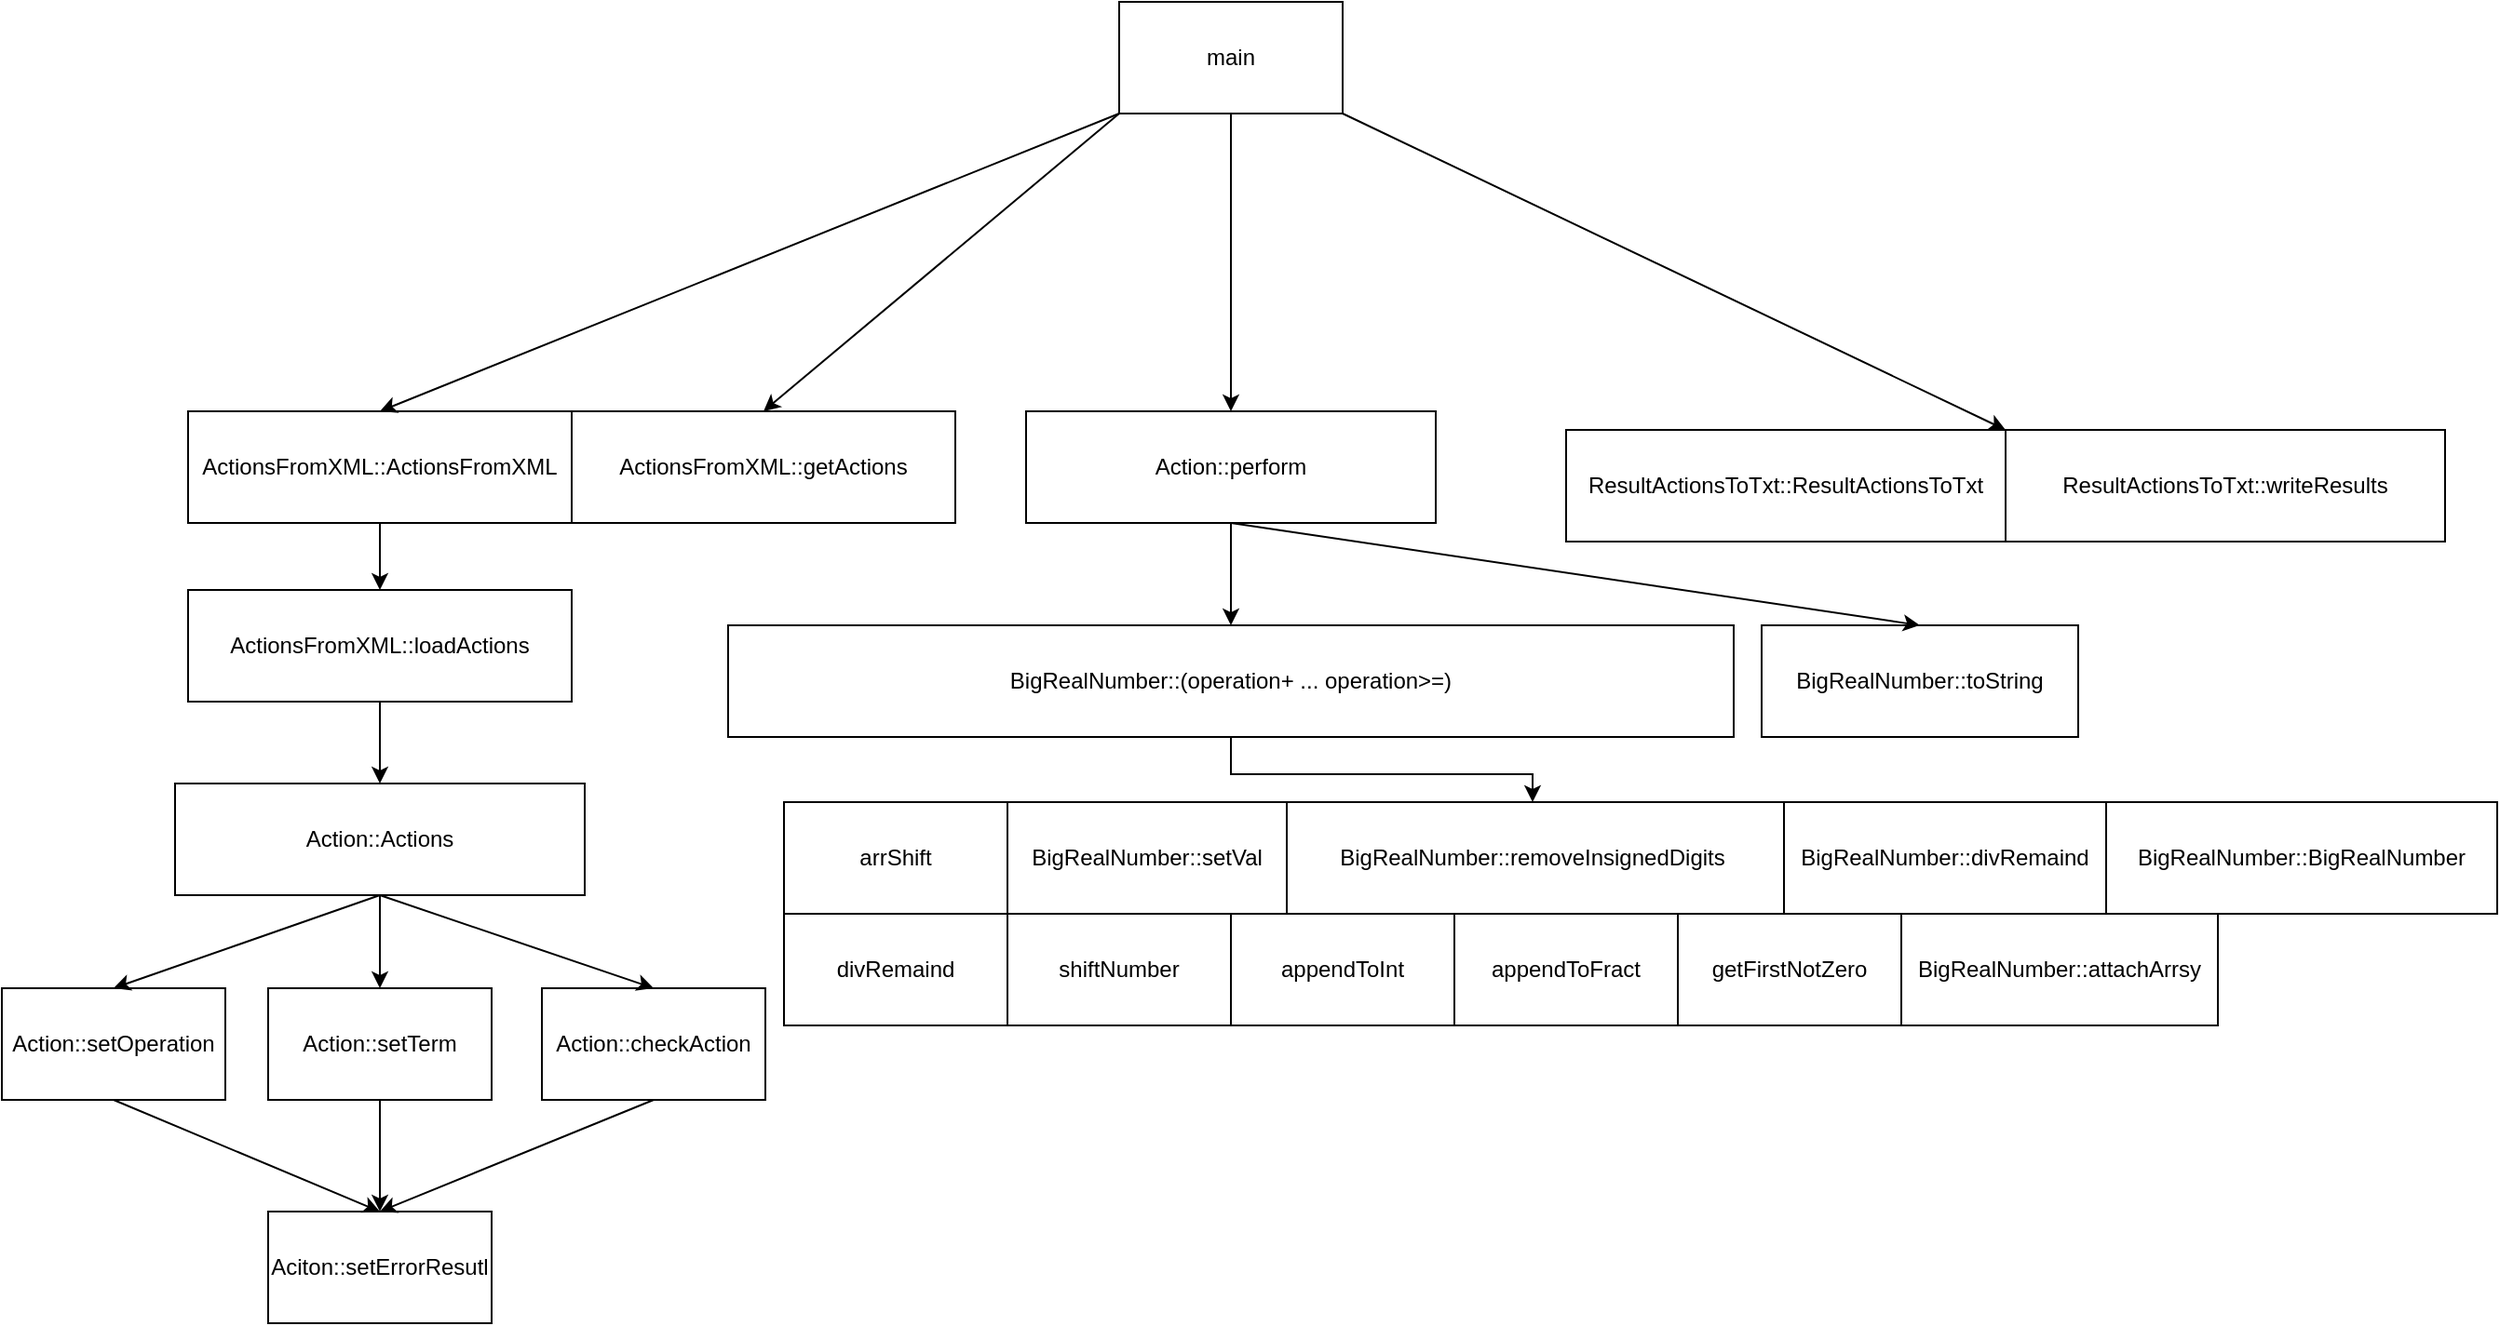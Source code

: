<mxfile version="21.2.1" type="device" pages="3">
  <diagram name="вызовы" id="FAwuW0RQEhGEqo3Np-p5">
    <mxGraphModel dx="1874" dy="1196" grid="1" gridSize="10" guides="1" tooltips="1" connect="1" arrows="1" fold="1" page="0" pageScale="1" pageWidth="827" pageHeight="1169" math="0" shadow="0">
      <root>
        <mxCell id="0" />
        <mxCell id="1" parent="0" />
        <mxCell id="4-XyA4ET-KvincBD4Bmp-8" style="edgeStyle=orthogonalEdgeStyle;rounded=0;orthogonalLoop=1;jettySize=auto;html=1;" edge="1" parent="1" source="4-XyA4ET-KvincBD4Bmp-1" target="4-XyA4ET-KvincBD4Bmp-7">
          <mxGeometry relative="1" as="geometry" />
        </mxCell>
        <mxCell id="4-XyA4ET-KvincBD4Bmp-1" value="main" style="rounded=0;whiteSpace=wrap;html=1;" vertex="1" parent="1">
          <mxGeometry x="430" y="250" width="120" height="60" as="geometry" />
        </mxCell>
        <mxCell id="4-XyA4ET-KvincBD4Bmp-13" style="edgeStyle=orthogonalEdgeStyle;rounded=0;orthogonalLoop=1;jettySize=auto;html=1;exitX=0.5;exitY=1;exitDx=0;exitDy=0;entryX=0.5;entryY=0;entryDx=0;entryDy=0;" edge="1" parent="1" source="4-XyA4ET-KvincBD4Bmp-3" target="4-XyA4ET-KvincBD4Bmp-12">
          <mxGeometry relative="1" as="geometry" />
        </mxCell>
        <mxCell id="4-XyA4ET-KvincBD4Bmp-3" value="ActionsFromXML::ActionsFromXML" style="rounded=0;whiteSpace=wrap;html=1;" vertex="1" parent="1">
          <mxGeometry x="-70" y="470" width="206" height="60" as="geometry" />
        </mxCell>
        <mxCell id="4-XyA4ET-KvincBD4Bmp-4" value="" style="endArrow=classic;html=1;rounded=0;exitX=0;exitY=1;exitDx=0;exitDy=0;entryX=0.5;entryY=0;entryDx=0;entryDy=0;" edge="1" parent="1" source="4-XyA4ET-KvincBD4Bmp-1" target="4-XyA4ET-KvincBD4Bmp-3">
          <mxGeometry width="50" height="50" relative="1" as="geometry">
            <mxPoint x="190" y="610" as="sourcePoint" />
            <mxPoint x="240" y="560" as="targetPoint" />
          </mxGeometry>
        </mxCell>
        <mxCell id="4-XyA4ET-KvincBD4Bmp-5" value="ActionsFromXML::getActions" style="rounded=0;whiteSpace=wrap;html=1;" vertex="1" parent="1">
          <mxGeometry x="136" y="470" width="206" height="60" as="geometry" />
        </mxCell>
        <mxCell id="4-XyA4ET-KvincBD4Bmp-29" style="edgeStyle=orthogonalEdgeStyle;rounded=0;orthogonalLoop=1;jettySize=auto;html=1;entryX=0.5;entryY=0;entryDx=0;entryDy=0;" edge="1" parent="1" source="4-XyA4ET-KvincBD4Bmp-7" target="4-XyA4ET-KvincBD4Bmp-28">
          <mxGeometry relative="1" as="geometry" />
        </mxCell>
        <mxCell id="4-XyA4ET-KvincBD4Bmp-7" value="Action::perform" style="rounded=0;whiteSpace=wrap;html=1;" vertex="1" parent="1">
          <mxGeometry x="380" y="470" width="220" height="60" as="geometry" />
        </mxCell>
        <mxCell id="4-XyA4ET-KvincBD4Bmp-9" value="ResultActionsToTxt::ResultActionsToTxt" style="rounded=0;whiteSpace=wrap;html=1;" vertex="1" parent="1">
          <mxGeometry x="670" y="480" width="236" height="60" as="geometry" />
        </mxCell>
        <mxCell id="4-XyA4ET-KvincBD4Bmp-11" value="" style="endArrow=classic;html=1;rounded=0;exitX=0;exitY=1;exitDx=0;exitDy=0;entryX=0.5;entryY=0;entryDx=0;entryDy=0;" edge="1" parent="1" source="4-XyA4ET-KvincBD4Bmp-1" target="4-XyA4ET-KvincBD4Bmp-5">
          <mxGeometry width="50" height="50" relative="1" as="geometry">
            <mxPoint x="240" y="570" as="sourcePoint" />
            <mxPoint x="290" y="520" as="targetPoint" />
          </mxGeometry>
        </mxCell>
        <mxCell id="4-XyA4ET-KvincBD4Bmp-19" style="edgeStyle=orthogonalEdgeStyle;rounded=0;orthogonalLoop=1;jettySize=auto;html=1;" edge="1" parent="1" source="4-XyA4ET-KvincBD4Bmp-12" target="4-XyA4ET-KvincBD4Bmp-18">
          <mxGeometry relative="1" as="geometry" />
        </mxCell>
        <mxCell id="4-XyA4ET-KvincBD4Bmp-12" value="ActionsFromXML::loadActions" style="rounded=0;whiteSpace=wrap;html=1;" vertex="1" parent="1">
          <mxGeometry x="-70" y="566" width="206" height="60" as="geometry" />
        </mxCell>
        <mxCell id="4-XyA4ET-KvincBD4Bmp-14" value="" style="endArrow=classic;html=1;rounded=0;exitX=1;exitY=1;exitDx=0;exitDy=0;entryX=1;entryY=0;entryDx=0;entryDy=0;" edge="1" parent="1" source="4-XyA4ET-KvincBD4Bmp-1" target="4-XyA4ET-KvincBD4Bmp-9">
          <mxGeometry width="50" height="50" relative="1" as="geometry">
            <mxPoint x="240" y="570" as="sourcePoint" />
            <mxPoint x="290" y="520" as="targetPoint" />
          </mxGeometry>
        </mxCell>
        <mxCell id="4-XyA4ET-KvincBD4Bmp-17" value="ResultActionsToTxt::writeResults" style="rounded=0;whiteSpace=wrap;html=1;" vertex="1" parent="1">
          <mxGeometry x="906" y="480" width="236" height="60" as="geometry" />
        </mxCell>
        <mxCell id="4-XyA4ET-KvincBD4Bmp-34" style="edgeStyle=orthogonalEdgeStyle;rounded=0;orthogonalLoop=1;jettySize=auto;html=1;entryX=0.5;entryY=0;entryDx=0;entryDy=0;" edge="1" parent="1" source="4-XyA4ET-KvincBD4Bmp-18" target="4-XyA4ET-KvincBD4Bmp-20">
          <mxGeometry relative="1" as="geometry" />
        </mxCell>
        <mxCell id="4-XyA4ET-KvincBD4Bmp-18" value="Action::Actions" style="rounded=0;whiteSpace=wrap;html=1;" vertex="1" parent="1">
          <mxGeometry x="-77" y="670" width="220" height="60" as="geometry" />
        </mxCell>
        <mxCell id="4-XyA4ET-KvincBD4Bmp-32" style="edgeStyle=orthogonalEdgeStyle;rounded=0;orthogonalLoop=1;jettySize=auto;html=1;" edge="1" parent="1" source="4-XyA4ET-KvincBD4Bmp-20">
          <mxGeometry relative="1" as="geometry">
            <mxPoint x="33" y="900" as="targetPoint" />
          </mxGeometry>
        </mxCell>
        <mxCell id="4-XyA4ET-KvincBD4Bmp-20" value="Action::setTerm" style="rounded=0;whiteSpace=wrap;html=1;" vertex="1" parent="1">
          <mxGeometry x="-27" y="780" width="120" height="60" as="geometry" />
        </mxCell>
        <mxCell id="4-XyA4ET-KvincBD4Bmp-21" value="Action::setOperation" style="rounded=0;whiteSpace=wrap;html=1;" vertex="1" parent="1">
          <mxGeometry x="-170" y="780" width="120" height="60" as="geometry" />
        </mxCell>
        <mxCell id="4-XyA4ET-KvincBD4Bmp-22" value="Action::checkAction" style="rounded=0;whiteSpace=wrap;html=1;" vertex="1" parent="1">
          <mxGeometry x="120" y="780" width="120" height="60" as="geometry" />
        </mxCell>
        <mxCell id="4-XyA4ET-KvincBD4Bmp-23" value="" style="endArrow=classic;html=1;rounded=0;exitX=0.5;exitY=1;exitDx=0;exitDy=0;entryX=0.5;entryY=0;entryDx=0;entryDy=0;" edge="1" parent="1" source="4-XyA4ET-KvincBD4Bmp-18" target="4-XyA4ET-KvincBD4Bmp-21">
          <mxGeometry width="50" height="50" relative="1" as="geometry">
            <mxPoint x="320" y="690" as="sourcePoint" />
            <mxPoint x="370" y="640" as="targetPoint" />
          </mxGeometry>
        </mxCell>
        <mxCell id="4-XyA4ET-KvincBD4Bmp-25" value="" style="endArrow=classic;html=1;rounded=0;exitX=0.5;exitY=1;exitDx=0;exitDy=0;entryX=0.5;entryY=0;entryDx=0;entryDy=0;" edge="1" parent="1" source="4-XyA4ET-KvincBD4Bmp-18" target="4-XyA4ET-KvincBD4Bmp-22">
          <mxGeometry width="50" height="50" relative="1" as="geometry">
            <mxPoint x="320" y="690" as="sourcePoint" />
            <mxPoint x="370" y="640" as="targetPoint" />
          </mxGeometry>
        </mxCell>
        <mxCell id="4-XyA4ET-KvincBD4Bmp-54" style="edgeStyle=orthogonalEdgeStyle;rounded=0;orthogonalLoop=1;jettySize=auto;html=1;exitX=0.5;exitY=1;exitDx=0;exitDy=0;entryX=0.5;entryY=0;entryDx=0;entryDy=0;" edge="1" parent="1" source="4-XyA4ET-KvincBD4Bmp-28" target="4-XyA4ET-KvincBD4Bmp-40">
          <mxGeometry relative="1" as="geometry" />
        </mxCell>
        <mxCell id="4-XyA4ET-KvincBD4Bmp-28" value="BigRealNumber::(operation+ ... operation&amp;gt;=)" style="rounded=0;whiteSpace=wrap;html=1;" vertex="1" parent="1">
          <mxGeometry x="220" y="585" width="540" height="60" as="geometry" />
        </mxCell>
        <mxCell id="4-XyA4ET-KvincBD4Bmp-30" value="Aciton::setErrorResutl" style="rounded=0;whiteSpace=wrap;html=1;" vertex="1" parent="1">
          <mxGeometry x="-27" y="900" width="120" height="60" as="geometry" />
        </mxCell>
        <mxCell id="4-XyA4ET-KvincBD4Bmp-31" value="" style="endArrow=classic;html=1;rounded=0;exitX=0.5;exitY=1;exitDx=0;exitDy=0;entryX=0.5;entryY=0;entryDx=0;entryDy=0;" edge="1" parent="1" source="4-XyA4ET-KvincBD4Bmp-21" target="4-XyA4ET-KvincBD4Bmp-30">
          <mxGeometry width="50" height="50" relative="1" as="geometry">
            <mxPoint x="110" y="730" as="sourcePoint" />
            <mxPoint x="160" y="680" as="targetPoint" />
          </mxGeometry>
        </mxCell>
        <mxCell id="4-XyA4ET-KvincBD4Bmp-33" value="" style="endArrow=classic;html=1;rounded=0;exitX=0.5;exitY=1;exitDx=0;exitDy=0;entryX=0.5;entryY=0;entryDx=0;entryDy=0;" edge="1" parent="1" source="4-XyA4ET-KvincBD4Bmp-22" target="4-XyA4ET-KvincBD4Bmp-30">
          <mxGeometry width="50" height="50" relative="1" as="geometry">
            <mxPoint x="110" y="730" as="sourcePoint" />
            <mxPoint x="160" y="680" as="targetPoint" />
          </mxGeometry>
        </mxCell>
        <mxCell id="4-XyA4ET-KvincBD4Bmp-37" value="getFirstNotZero" style="rounded=0;whiteSpace=wrap;html=1;" vertex="1" parent="1">
          <mxGeometry x="730" y="740" width="120" height="60" as="geometry" />
        </mxCell>
        <mxCell id="4-XyA4ET-KvincBD4Bmp-38" value="arrShift" style="rounded=0;whiteSpace=wrap;html=1;" vertex="1" parent="1">
          <mxGeometry x="250" y="680" width="120" height="60" as="geometry" />
        </mxCell>
        <mxCell id="4-XyA4ET-KvincBD4Bmp-39" value="appendToFract" style="rounded=0;whiteSpace=wrap;html=1;" vertex="1" parent="1">
          <mxGeometry x="610" y="740" width="120" height="60" as="geometry" />
        </mxCell>
        <mxCell id="4-XyA4ET-KvincBD4Bmp-40" value="BigRealNumber::removeInsignedDigits" style="rounded=0;whiteSpace=wrap;html=1;" vertex="1" parent="1">
          <mxGeometry x="517" y="680" width="270" height="60" as="geometry" />
        </mxCell>
        <mxCell id="4-XyA4ET-KvincBD4Bmp-41" value="shiftNumber" style="rounded=0;whiteSpace=wrap;html=1;" vertex="1" parent="1">
          <mxGeometry x="370" y="740" width="120" height="60" as="geometry" />
        </mxCell>
        <mxCell id="4-XyA4ET-KvincBD4Bmp-42" value="BigRealNumber::setVal" style="rounded=0;whiteSpace=wrap;html=1;" vertex="1" parent="1">
          <mxGeometry x="370" y="680" width="150" height="60" as="geometry" />
        </mxCell>
        <mxCell id="4-XyA4ET-KvincBD4Bmp-43" value="appendToInt" style="rounded=0;whiteSpace=wrap;html=1;" vertex="1" parent="1">
          <mxGeometry x="490" y="740" width="120" height="60" as="geometry" />
        </mxCell>
        <mxCell id="4-XyA4ET-KvincBD4Bmp-44" value="BigRealNumber::attachArrsy" style="rounded=0;whiteSpace=wrap;html=1;" vertex="1" parent="1">
          <mxGeometry x="850" y="740" width="170" height="60" as="geometry" />
        </mxCell>
        <mxCell id="4-XyA4ET-KvincBD4Bmp-45" value="BigRealNumber::divRemaind" style="rounded=0;whiteSpace=wrap;html=1;" vertex="1" parent="1">
          <mxGeometry x="787" y="680" width="173" height="60" as="geometry" />
        </mxCell>
        <mxCell id="4-XyA4ET-KvincBD4Bmp-46" value="divRemaind" style="rounded=0;whiteSpace=wrap;html=1;" vertex="1" parent="1">
          <mxGeometry x="250" y="740" width="120" height="60" as="geometry" />
        </mxCell>
        <mxCell id="4-XyA4ET-KvincBD4Bmp-49" value="BigRealNumber::toString" style="rounded=0;whiteSpace=wrap;html=1;" vertex="1" parent="1">
          <mxGeometry x="775" y="585" width="170" height="60" as="geometry" />
        </mxCell>
        <mxCell id="4-XyA4ET-KvincBD4Bmp-52" value="" style="endArrow=classic;html=1;rounded=0;exitX=0.5;exitY=1;exitDx=0;exitDy=0;entryX=0.5;entryY=0;entryDx=0;entryDy=0;" edge="1" parent="1" source="4-XyA4ET-KvincBD4Bmp-7" target="4-XyA4ET-KvincBD4Bmp-49">
          <mxGeometry width="50" height="50" relative="1" as="geometry">
            <mxPoint x="640" y="600" as="sourcePoint" />
            <mxPoint x="690" y="550" as="targetPoint" />
          </mxGeometry>
        </mxCell>
        <mxCell id="4-XyA4ET-KvincBD4Bmp-53" value="BigRealNumber::BigRealNumber" style="rounded=0;whiteSpace=wrap;html=1;" vertex="1" parent="1">
          <mxGeometry x="960" y="680" width="210" height="60" as="geometry" />
        </mxCell>
      </root>
    </mxGraphModel>
  </diagram>
  <diagram id="b-F338wreHd_B2pCk2TO" name="классы">
    <mxGraphModel dx="1417" dy="825" grid="1" gridSize="10" guides="1" tooltips="1" connect="1" arrows="1" fold="1" page="0" pageScale="1" pageWidth="827" pageHeight="1169" math="0" shadow="0">
      <root>
        <mxCell id="0" />
        <mxCell id="1" parent="0" />
        <mxCell id="8yw6Mq8DgCn_tEcuC7Rp-1" value="BigRealNumber" style="swimlane;fontStyle=1;align=center;verticalAlign=top;childLayout=stackLayout;horizontal=1;startSize=26;horizontalStack=0;resizeParent=1;resizeParentMax=0;resizeLast=0;collapsible=1;marginBottom=0;whiteSpace=wrap;html=1;" vertex="1" parent="1">
          <mxGeometry x="380" y="90" width="200" height="580" as="geometry" />
        </mxCell>
        <mxCell id="8yw6Mq8DgCn_tEcuC7Rp-5" value="+ intPrt: short*" style="text;strokeColor=none;fillColor=none;align=left;verticalAlign=top;spacingLeft=4;spacingRight=4;overflow=hidden;rotatable=0;points=[[0,0.5],[1,0.5]];portConstraint=eastwest;whiteSpace=wrap;html=1;" vertex="1" parent="8yw6Mq8DgCn_tEcuC7Rp-1">
          <mxGeometry y="26" width="200" height="26" as="geometry" />
        </mxCell>
        <mxCell id="8yw6Mq8DgCn_tEcuC7Rp-6" value="+ fractPrt: short*" style="text;strokeColor=none;fillColor=none;align=left;verticalAlign=top;spacingLeft=4;spacingRight=4;overflow=hidden;rotatable=0;points=[[0,0.5],[1,0.5]];portConstraint=eastwest;whiteSpace=wrap;html=1;" vertex="1" parent="8yw6Mq8DgCn_tEcuC7Rp-1">
          <mxGeometry y="52" width="200" height="26" as="geometry" />
        </mxCell>
        <mxCell id="8yw6Mq8DgCn_tEcuC7Rp-8" value="+ intPrtLen: int" style="text;strokeColor=none;fillColor=none;align=left;verticalAlign=top;spacingLeft=4;spacingRight=4;overflow=hidden;rotatable=0;points=[[0,0.5],[1,0.5]];portConstraint=eastwest;whiteSpace=wrap;html=1;" vertex="1" parent="8yw6Mq8DgCn_tEcuC7Rp-1">
          <mxGeometry y="78" width="200" height="26" as="geometry" />
        </mxCell>
        <mxCell id="8yw6Mq8DgCn_tEcuC7Rp-7" value="+ fractPrtLen: int" style="text;strokeColor=none;fillColor=none;align=left;verticalAlign=top;spacingLeft=4;spacingRight=4;overflow=hidden;rotatable=0;points=[[0,0.5],[1,0.5]];portConstraint=eastwest;whiteSpace=wrap;html=1;" vertex="1" parent="8yw6Mq8DgCn_tEcuC7Rp-1">
          <mxGeometry y="104" width="200" height="26" as="geometry" />
        </mxCell>
        <mxCell id="8yw6Mq8DgCn_tEcuC7Rp-2" value="+ isNegative: bool" style="text;strokeColor=none;fillColor=none;align=left;verticalAlign=top;spacingLeft=4;spacingRight=4;overflow=hidden;rotatable=0;points=[[0,0.5],[1,0.5]];portConstraint=eastwest;whiteSpace=wrap;html=1;" vertex="1" parent="8yw6Mq8DgCn_tEcuC7Rp-1">
          <mxGeometry y="130" width="200" height="26" as="geometry" />
        </mxCell>
        <mxCell id="8yw6Mq8DgCn_tEcuC7Rp-3" value="" style="line;strokeWidth=1;fillColor=none;align=left;verticalAlign=middle;spacingTop=-1;spacingLeft=3;spacingRight=3;rotatable=0;labelPosition=right;points=[];portConstraint=eastwest;strokeColor=inherit;" vertex="1" parent="8yw6Mq8DgCn_tEcuC7Rp-1">
          <mxGeometry y="156" width="200" height="8" as="geometry" />
        </mxCell>
        <mxCell id="8yw6Mq8DgCn_tEcuC7Rp-4" value="+ BigRealNumber: -" style="text;strokeColor=none;fillColor=none;align=left;verticalAlign=top;spacingLeft=4;spacingRight=4;overflow=hidden;rotatable=0;points=[[0,0.5],[1,0.5]];portConstraint=eastwest;whiteSpace=wrap;html=1;" vertex="1" parent="8yw6Mq8DgCn_tEcuC7Rp-1">
          <mxGeometry y="164" width="200" height="26" as="geometry" />
        </mxCell>
        <mxCell id="8yw6Mq8DgCn_tEcuC7Rp-11" value="+ getIntPrtLen: int" style="text;strokeColor=none;fillColor=none;align=left;verticalAlign=top;spacingLeft=4;spacingRight=4;overflow=hidden;rotatable=0;points=[[0,0.5],[1,0.5]];portConstraint=eastwest;whiteSpace=wrap;html=1;" vertex="1" parent="8yw6Mq8DgCn_tEcuC7Rp-1">
          <mxGeometry y="190" width="200" height="26" as="geometry" />
        </mxCell>
        <mxCell id="8yw6Mq8DgCn_tEcuC7Rp-12" value="+ getFractPrt: int" style="text;strokeColor=none;fillColor=none;align=left;verticalAlign=top;spacingLeft=4;spacingRight=4;overflow=hidden;rotatable=0;points=[[0,0.5],[1,0.5]];portConstraint=eastwest;whiteSpace=wrap;html=1;" vertex="1" parent="8yw6Mq8DgCn_tEcuC7Rp-1">
          <mxGeometry y="216" width="200" height="26" as="geometry" />
        </mxCell>
        <mxCell id="8yw6Mq8DgCn_tEcuC7Rp-15" value="+ toString: string" style="text;strokeColor=none;fillColor=none;align=left;verticalAlign=top;spacingLeft=4;spacingRight=4;overflow=hidden;rotatable=0;points=[[0,0.5],[1,0.5]];portConstraint=eastwest;whiteSpace=wrap;html=1;" vertex="1" parent="8yw6Mq8DgCn_tEcuC7Rp-1">
          <mxGeometry y="242" width="200" height="26" as="geometry" />
        </mxCell>
        <mxCell id="8yw6Mq8DgCn_tEcuC7Rp-14" value="+ operator+: BigRealNumber" style="text;strokeColor=none;fillColor=none;align=left;verticalAlign=top;spacingLeft=4;spacingRight=4;overflow=hidden;rotatable=0;points=[[0,0.5],[1,0.5]];portConstraint=eastwest;whiteSpace=wrap;html=1;" vertex="1" parent="8yw6Mq8DgCn_tEcuC7Rp-1">
          <mxGeometry y="268" width="200" height="26" as="geometry" />
        </mxCell>
        <mxCell id="8yw6Mq8DgCn_tEcuC7Rp-30" value="+ pow: BigRealNumber" style="text;strokeColor=none;fillColor=none;align=left;verticalAlign=top;spacingLeft=4;spacingRight=4;overflow=hidden;rotatable=0;points=[[0,0.5],[1,0.5]];portConstraint=eastwest;whiteSpace=wrap;html=1;" vertex="1" parent="8yw6Mq8DgCn_tEcuC7Rp-1">
          <mxGeometry y="294" width="200" height="26" as="geometry" />
        </mxCell>
        <mxCell id="8yw6Mq8DgCn_tEcuC7Rp-31" value="+ factorial: BigRealNumber" style="text;strokeColor=none;fillColor=none;align=left;verticalAlign=top;spacingLeft=4;spacingRight=4;overflow=hidden;rotatable=0;points=[[0,0.5],[1,0.5]];portConstraint=eastwest;whiteSpace=wrap;html=1;" vertex="1" parent="8yw6Mq8DgCn_tEcuC7Rp-1">
          <mxGeometry y="320" width="200" height="26" as="geometry" />
        </mxCell>
        <mxCell id="8yw6Mq8DgCn_tEcuC7Rp-21" value="+ operator-: BigRealNumber" style="text;strokeColor=none;fillColor=none;align=left;verticalAlign=top;spacingLeft=4;spacingRight=4;overflow=hidden;rotatable=0;points=[[0,0.5],[1,0.5]];portConstraint=eastwest;whiteSpace=wrap;html=1;" vertex="1" parent="8yw6Mq8DgCn_tEcuC7Rp-1">
          <mxGeometry y="346" width="200" height="26" as="geometry" />
        </mxCell>
        <mxCell id="8yw6Mq8DgCn_tEcuC7Rp-22" value="+ operator*: BigRealNumber" style="text;strokeColor=none;fillColor=none;align=left;verticalAlign=top;spacingLeft=4;spacingRight=4;overflow=hidden;rotatable=0;points=[[0,0.5],[1,0.5]];portConstraint=eastwest;whiteSpace=wrap;html=1;" vertex="1" parent="8yw6Mq8DgCn_tEcuC7Rp-1">
          <mxGeometry y="372" width="200" height="26" as="geometry" />
        </mxCell>
        <mxCell id="8yw6Mq8DgCn_tEcuC7Rp-23" value="+ operator/: BigRealNumber" style="text;strokeColor=none;fillColor=none;align=left;verticalAlign=top;spacingLeft=4;spacingRight=4;overflow=hidden;rotatable=0;points=[[0,0.5],[1,0.5]];portConstraint=eastwest;whiteSpace=wrap;html=1;" vertex="1" parent="8yw6Mq8DgCn_tEcuC7Rp-1">
          <mxGeometry y="398" width="200" height="26" as="geometry" />
        </mxCell>
        <mxCell id="8yw6Mq8DgCn_tEcuC7Rp-25" value="+ operator==: bool" style="text;strokeColor=none;fillColor=none;align=left;verticalAlign=top;spacingLeft=4;spacingRight=4;overflow=hidden;rotatable=0;points=[[0,0.5],[1,0.5]];portConstraint=eastwest;whiteSpace=wrap;html=1;" vertex="1" parent="8yw6Mq8DgCn_tEcuC7Rp-1">
          <mxGeometry y="424" width="200" height="26" as="geometry" />
        </mxCell>
        <mxCell id="8yw6Mq8DgCn_tEcuC7Rp-24" value="+ operator!=: bool" style="text;strokeColor=none;fillColor=none;align=left;verticalAlign=top;spacingLeft=4;spacingRight=4;overflow=hidden;rotatable=0;points=[[0,0.5],[1,0.5]];portConstraint=eastwest;whiteSpace=wrap;html=1;" vertex="1" parent="8yw6Mq8DgCn_tEcuC7Rp-1">
          <mxGeometry y="450" width="200" height="26" as="geometry" />
        </mxCell>
        <mxCell id="8yw6Mq8DgCn_tEcuC7Rp-26" value="+ operator&amp;gt;: bool" style="text;strokeColor=none;fillColor=none;align=left;verticalAlign=top;spacingLeft=4;spacingRight=4;overflow=hidden;rotatable=0;points=[[0,0.5],[1,0.5]];portConstraint=eastwest;whiteSpace=wrap;html=1;" vertex="1" parent="8yw6Mq8DgCn_tEcuC7Rp-1">
          <mxGeometry y="476" width="200" height="26" as="geometry" />
        </mxCell>
        <mxCell id="8yw6Mq8DgCn_tEcuC7Rp-27" value="+ operator&amp;lt;: bool" style="text;strokeColor=none;fillColor=none;align=left;verticalAlign=top;spacingLeft=4;spacingRight=4;overflow=hidden;rotatable=0;points=[[0,0.5],[1,0.5]];portConstraint=eastwest;whiteSpace=wrap;html=1;" vertex="1" parent="8yw6Mq8DgCn_tEcuC7Rp-1">
          <mxGeometry y="502" width="200" height="26" as="geometry" />
        </mxCell>
        <mxCell id="8yw6Mq8DgCn_tEcuC7Rp-28" value="+ operator&amp;lt;=: bool" style="text;strokeColor=none;fillColor=none;align=left;verticalAlign=top;spacingLeft=4;spacingRight=4;overflow=hidden;rotatable=0;points=[[0,0.5],[1,0.5]];portConstraint=eastwest;whiteSpace=wrap;html=1;" vertex="1" parent="8yw6Mq8DgCn_tEcuC7Rp-1">
          <mxGeometry y="528" width="200" height="26" as="geometry" />
        </mxCell>
        <mxCell id="8yw6Mq8DgCn_tEcuC7Rp-29" value="+ operator&amp;gt;=: bool" style="text;strokeColor=none;fillColor=none;align=left;verticalAlign=top;spacingLeft=4;spacingRight=4;overflow=hidden;rotatable=0;points=[[0,0.5],[1,0.5]];portConstraint=eastwest;whiteSpace=wrap;html=1;" vertex="1" parent="8yw6Mq8DgCn_tEcuC7Rp-1">
          <mxGeometry y="554" width="200" height="26" as="geometry" />
        </mxCell>
        <mxCell id="8yw6Mq8DgCn_tEcuC7Rp-37" value="Action" style="swimlane;fontStyle=1;align=center;verticalAlign=top;childLayout=stackLayout;horizontal=1;startSize=26;horizontalStack=0;resizeParent=1;resizeParentMax=0;resizeLast=0;collapsible=1;marginBottom=0;whiteSpace=wrap;html=1;" vertex="1" parent="1">
          <mxGeometry x="140" y="250" width="160" height="190" as="geometry" />
        </mxCell>
        <mxCell id="8yw6Mq8DgCn_tEcuC7Rp-38" value="+ term1: BigRealNumber" style="text;strokeColor=none;fillColor=none;align=left;verticalAlign=top;spacingLeft=4;spacingRight=4;overflow=hidden;rotatable=0;points=[[0,0.5],[1,0.5]];portConstraint=eastwest;whiteSpace=wrap;html=1;" vertex="1" parent="8yw6Mq8DgCn_tEcuC7Rp-37">
          <mxGeometry y="26" width="160" height="26" as="geometry" />
        </mxCell>
        <mxCell id="8yw6Mq8DgCn_tEcuC7Rp-42" value="+ term2: BigRealNumber" style="text;strokeColor=none;fillColor=none;align=left;verticalAlign=top;spacingLeft=4;spacingRight=4;overflow=hidden;rotatable=0;points=[[0,0.5],[1,0.5]];portConstraint=eastwest;whiteSpace=wrap;html=1;" vertex="1" parent="8yw6Mq8DgCn_tEcuC7Rp-37">
          <mxGeometry y="52" width="160" height="26" as="geometry" />
        </mxCell>
        <mxCell id="8yw6Mq8DgCn_tEcuC7Rp-43" value="+ oper: Operatinon" style="text;strokeColor=none;fillColor=none;align=left;verticalAlign=top;spacingLeft=4;spacingRight=4;overflow=hidden;rotatable=0;points=[[0,0.5],[1,0.5]];portConstraint=eastwest;whiteSpace=wrap;html=1;" vertex="1" parent="8yw6Mq8DgCn_tEcuC7Rp-37">
          <mxGeometry y="78" width="160" height="26" as="geometry" />
        </mxCell>
        <mxCell id="8yw6Mq8DgCn_tEcuC7Rp-41" value="+ res: Result" style="text;strokeColor=none;fillColor=none;align=left;verticalAlign=top;spacingLeft=4;spacingRight=4;overflow=hidden;rotatable=0;points=[[0,0.5],[1,0.5]];portConstraint=eastwest;whiteSpace=wrap;html=1;" vertex="1" parent="8yw6Mq8DgCn_tEcuC7Rp-37">
          <mxGeometry y="104" width="160" height="26" as="geometry" />
        </mxCell>
        <mxCell id="8yw6Mq8DgCn_tEcuC7Rp-39" value="" style="line;strokeWidth=1;fillColor=none;align=left;verticalAlign=middle;spacingTop=-1;spacingLeft=3;spacingRight=3;rotatable=0;labelPosition=right;points=[];portConstraint=eastwest;strokeColor=inherit;" vertex="1" parent="8yw6Mq8DgCn_tEcuC7Rp-37">
          <mxGeometry y="130" width="160" height="8" as="geometry" />
        </mxCell>
        <mxCell id="8yw6Mq8DgCn_tEcuC7Rp-40" value="+ Action: -" style="text;strokeColor=none;fillColor=none;align=left;verticalAlign=top;spacingLeft=4;spacingRight=4;overflow=hidden;rotatable=0;points=[[0,0.5],[1,0.5]];portConstraint=eastwest;whiteSpace=wrap;html=1;" vertex="1" parent="8yw6Mq8DgCn_tEcuC7Rp-37">
          <mxGeometry y="138" width="160" height="26" as="geometry" />
        </mxCell>
        <mxCell id="8yw6Mq8DgCn_tEcuC7Rp-44" value="+ Action: Result" style="text;strokeColor=none;fillColor=none;align=left;verticalAlign=top;spacingLeft=4;spacingRight=4;overflow=hidden;rotatable=0;points=[[0,0.5],[1,0.5]];portConstraint=eastwest;whiteSpace=wrap;html=1;" vertex="1" parent="8yw6Mq8DgCn_tEcuC7Rp-37">
          <mxGeometry y="164" width="160" height="26" as="geometry" />
        </mxCell>
        <mxCell id="8yw6Mq8DgCn_tEcuC7Rp-45" value="" style="endArrow=diamondThin;endFill=1;endSize=24;html=1;rounded=0;exitX=0;exitY=0.5;exitDx=0;exitDy=0;entryX=1;entryY=0.5;entryDx=0;entryDy=0;" edge="1" parent="1" source="8yw6Mq8DgCn_tEcuC7Rp-15" target="8yw6Mq8DgCn_tEcuC7Rp-43">
          <mxGeometry width="160" relative="1" as="geometry">
            <mxPoint x="280" y="430" as="sourcePoint" />
            <mxPoint x="440" y="430" as="targetPoint" />
          </mxGeometry>
        </mxCell>
        <mxCell id="8yw6Mq8DgCn_tEcuC7Rp-46" value="main" style="rounded=1;whiteSpace=wrap;html=1;" vertex="1" parent="1">
          <mxGeometry x="160" y="90" width="120" height="60" as="geometry" />
        </mxCell>
        <mxCell id="8yw6Mq8DgCn_tEcuC7Rp-47" value="" style="endArrow=diamondThin;endFill=1;endSize=24;html=1;rounded=0;entryX=0.5;entryY=1;entryDx=0;entryDy=0;exitX=0.5;exitY=0;exitDx=0;exitDy=0;" edge="1" parent="1" source="8yw6Mq8DgCn_tEcuC7Rp-37" target="8yw6Mq8DgCn_tEcuC7Rp-46">
          <mxGeometry width="160" relative="1" as="geometry">
            <mxPoint x="370" y="174" as="sourcePoint" />
            <mxPoint x="140" y="90" as="targetPoint" />
          </mxGeometry>
        </mxCell>
        <mxCell id="8yw6Mq8DgCn_tEcuC7Rp-49" value="ActionsFromXML" style="swimlane;fontStyle=1;align=center;verticalAlign=top;childLayout=stackLayout;horizontal=1;startSize=26;horizontalStack=0;resizeParent=1;resizeParentMax=0;resizeLast=0;collapsible=1;marginBottom=0;whiteSpace=wrap;html=1;" vertex="1" parent="1">
          <mxGeometry x="-130" y="270" width="230" height="112" as="geometry" />
        </mxCell>
        <mxCell id="8yw6Mq8DgCn_tEcuC7Rp-50" value="+ actions: QList&amp;lt;Action*&amp;gt;" style="text;strokeColor=none;fillColor=none;align=left;verticalAlign=top;spacingLeft=4;spacingRight=4;overflow=hidden;rotatable=0;points=[[0,0.5],[1,0.5]];portConstraint=eastwest;whiteSpace=wrap;html=1;" vertex="1" parent="8yw6Mq8DgCn_tEcuC7Rp-49">
          <mxGeometry y="26" width="230" height="26" as="geometry" />
        </mxCell>
        <mxCell id="8yw6Mq8DgCn_tEcuC7Rp-51" value="" style="line;strokeWidth=1;fillColor=none;align=left;verticalAlign=middle;spacingTop=-1;spacingLeft=3;spacingRight=3;rotatable=0;labelPosition=right;points=[];portConstraint=eastwest;strokeColor=inherit;" vertex="1" parent="8yw6Mq8DgCn_tEcuC7Rp-49">
          <mxGeometry y="52" width="230" height="8" as="geometry" />
        </mxCell>
        <mxCell id="8yw6Mq8DgCn_tEcuC7Rp-52" value="+ ActionFromXML: -&lt;br&gt;" style="text;strokeColor=none;fillColor=none;align=left;verticalAlign=top;spacingLeft=4;spacingRight=4;overflow=hidden;rotatable=0;points=[[0,0.5],[1,0.5]];portConstraint=eastwest;whiteSpace=wrap;html=1;" vertex="1" parent="8yw6Mq8DgCn_tEcuC7Rp-49">
          <mxGeometry y="60" width="230" height="26" as="geometry" />
        </mxCell>
        <mxCell id="8yw6Mq8DgCn_tEcuC7Rp-53" value="+ getActions: QList&amp;lt;Action*&amp;gt;*" style="text;strokeColor=none;fillColor=none;align=left;verticalAlign=top;spacingLeft=4;spacingRight=4;overflow=hidden;rotatable=0;points=[[0,0.5],[1,0.5]];portConstraint=eastwest;whiteSpace=wrap;html=1;" vertex="1" parent="8yw6Mq8DgCn_tEcuC7Rp-49">
          <mxGeometry y="86" width="230" height="26" as="geometry" />
        </mxCell>
        <mxCell id="8yw6Mq8DgCn_tEcuC7Rp-55" value="" style="endArrow=diamondThin;endFill=1;endSize=24;html=1;rounded=0;exitX=0;exitY=0.5;exitDx=0;exitDy=0;entryX=1;entryY=0.5;entryDx=0;entryDy=0;" edge="1" parent="1" source="8yw6Mq8DgCn_tEcuC7Rp-43" target="8yw6Mq8DgCn_tEcuC7Rp-52">
          <mxGeometry width="160" relative="1" as="geometry">
            <mxPoint x="90" y="370" as="sourcePoint" />
            <mxPoint x="250" y="370" as="targetPoint" />
          </mxGeometry>
        </mxCell>
        <mxCell id="8yw6Mq8DgCn_tEcuC7Rp-56" value="ResultActonsToTxt" style="swimlane;fontStyle=1;align=center;verticalAlign=top;childLayout=stackLayout;horizontal=1;startSize=26;horizontalStack=0;resizeParent=1;resizeParentMax=0;resizeLast=0;collapsible=1;marginBottom=0;whiteSpace=wrap;html=1;" vertex="1" parent="1">
          <mxGeometry x="-150" y="64" width="230" height="112" as="geometry" />
        </mxCell>
        <mxCell id="8yw6Mq8DgCn_tEcuC7Rp-57" value="+ path: QString" style="text;strokeColor=none;fillColor=none;align=left;verticalAlign=top;spacingLeft=4;spacingRight=4;overflow=hidden;rotatable=0;points=[[0,0.5],[1,0.5]];portConstraint=eastwest;whiteSpace=wrap;html=1;" vertex="1" parent="8yw6Mq8DgCn_tEcuC7Rp-56">
          <mxGeometry y="26" width="230" height="26" as="geometry" />
        </mxCell>
        <mxCell id="8yw6Mq8DgCn_tEcuC7Rp-58" value="" style="line;strokeWidth=1;fillColor=none;align=left;verticalAlign=middle;spacingTop=-1;spacingLeft=3;spacingRight=3;rotatable=0;labelPosition=right;points=[];portConstraint=eastwest;strokeColor=inherit;" vertex="1" parent="8yw6Mq8DgCn_tEcuC7Rp-56">
          <mxGeometry y="52" width="230" height="8" as="geometry" />
        </mxCell>
        <mxCell id="8yw6Mq8DgCn_tEcuC7Rp-59" value="+ ResultActonsToTxt: -" style="text;strokeColor=none;fillColor=none;align=left;verticalAlign=top;spacingLeft=4;spacingRight=4;overflow=hidden;rotatable=0;points=[[0,0.5],[1,0.5]];portConstraint=eastwest;whiteSpace=wrap;html=1;" vertex="1" parent="8yw6Mq8DgCn_tEcuC7Rp-56">
          <mxGeometry y="60" width="230" height="26" as="geometry" />
        </mxCell>
        <mxCell id="8yw6Mq8DgCn_tEcuC7Rp-60" value="+ writeResult: void" style="text;strokeColor=none;fillColor=none;align=left;verticalAlign=top;spacingLeft=4;spacingRight=4;overflow=hidden;rotatable=0;points=[[0,0.5],[1,0.5]];portConstraint=eastwest;whiteSpace=wrap;html=1;" vertex="1" parent="8yw6Mq8DgCn_tEcuC7Rp-56">
          <mxGeometry y="86" width="230" height="26" as="geometry" />
        </mxCell>
        <mxCell id="8yw6Mq8DgCn_tEcuC7Rp-61" value="" style="endArrow=diamondThin;endFill=1;endSize=24;html=1;rounded=0;exitX=1;exitY=0.763;exitDx=0;exitDy=0;exitPerimeter=0;entryX=0;entryY=0.5;entryDx=0;entryDy=0;" edge="1" parent="1" source="8yw6Mq8DgCn_tEcuC7Rp-58" target="8yw6Mq8DgCn_tEcuC7Rp-46">
          <mxGeometry width="160" relative="1" as="geometry">
            <mxPoint x="90" y="370" as="sourcePoint" />
            <mxPoint x="250" y="370" as="targetPoint" />
          </mxGeometry>
        </mxCell>
        <mxCell id="8yw6Mq8DgCn_tEcuC7Rp-62" value="" style="endArrow=diamondThin;endFill=1;endSize=24;html=1;rounded=0;exitX=0.5;exitY=0;exitDx=0;exitDy=0;entryX=0.25;entryY=1;entryDx=0;entryDy=0;" edge="1" parent="1" source="8yw6Mq8DgCn_tEcuC7Rp-49" target="8yw6Mq8DgCn_tEcuC7Rp-46">
          <mxGeometry width="160" relative="1" as="geometry">
            <mxPoint x="100" y="178" as="sourcePoint" />
            <mxPoint x="170" y="130" as="targetPoint" />
          </mxGeometry>
        </mxCell>
      </root>
    </mxGraphModel>
  </diagram>
  <diagram id="BLlaj0ky6Ld36Yin2v9j" name="потоки данных">
    <mxGraphModel dx="3062" dy="1403" grid="1" gridSize="10" guides="1" tooltips="1" connect="1" arrows="1" fold="1" page="0" pageScale="1" pageWidth="827" pageHeight="1169" math="0" shadow="0">
      <root>
        <mxCell id="0" />
        <mxCell id="1" parent="0" />
        <mxCell id="gbYRpLeysotcFJMdVDQk-81" style="edgeStyle=orthogonalEdgeStyle;rounded=0;orthogonalLoop=1;jettySize=auto;html=1;" edge="1" parent="1" source="gbYRpLeysotcFJMdVDQk-4" target="gbYRpLeysotcFJMdVDQk-12">
          <mxGeometry relative="1" as="geometry" />
        </mxCell>
        <mxCell id="gbYRpLeysotcFJMdVDQk-4" value="ActionsFromXML::ActionsFromXML" style="rounded=0;whiteSpace=wrap;html=1;" vertex="1" parent="1">
          <mxGeometry x="-95" y="60" width="206" height="60" as="geometry" />
        </mxCell>
        <mxCell id="gbYRpLeysotcFJMdVDQk-6" value="ActionsFromXML::getActions" style="rounded=0;whiteSpace=wrap;html=1;" vertex="1" parent="1">
          <mxGeometry x="200" y="62.5" width="206" height="60" as="geometry" />
        </mxCell>
        <mxCell id="gbYRpLeysotcFJMdVDQk-128" style="edgeStyle=orthogonalEdgeStyle;rounded=0;orthogonalLoop=1;jettySize=auto;html=1;entryX=0.479;entryY=0.991;entryDx=0;entryDy=0;entryPerimeter=0;" edge="1" parent="1" source="gbYRpLeysotcFJMdVDQk-8" target="gbYRpLeysotcFJMdVDQk-14">
          <mxGeometry relative="1" as="geometry" />
        </mxCell>
        <mxCell id="gbYRpLeysotcFJMdVDQk-8" value="Action::perform" style="rounded=0;whiteSpace=wrap;html=1;" vertex="1" parent="1">
          <mxGeometry x="620" y="112.5" width="220" height="60" as="geometry" />
        </mxCell>
        <mxCell id="gbYRpLeysotcFJMdVDQk-122" style="edgeStyle=orthogonalEdgeStyle;rounded=0;orthogonalLoop=1;jettySize=auto;html=1;entryX=0;entryY=0.5;entryDx=0;entryDy=0;" edge="1" parent="1" source="gbYRpLeysotcFJMdVDQk-9" target="gbYRpLeysotcFJMdVDQk-14">
          <mxGeometry relative="1" as="geometry" />
        </mxCell>
        <mxCell id="gbYRpLeysotcFJMdVDQk-9" value="ResultActionsToTxt::ResultActionsToTxt" style="rounded=0;whiteSpace=wrap;html=1;" vertex="1" parent="1">
          <mxGeometry x="290" y="-52.5" width="236" height="60" as="geometry" />
        </mxCell>
        <mxCell id="gbYRpLeysotcFJMdVDQk-11" style="edgeStyle=orthogonalEdgeStyle;rounded=0;orthogonalLoop=1;jettySize=auto;html=1;" edge="1" parent="1" source="gbYRpLeysotcFJMdVDQk-12" target="gbYRpLeysotcFJMdVDQk-16">
          <mxGeometry relative="1" as="geometry" />
        </mxCell>
        <mxCell id="gbYRpLeysotcFJMdVDQk-12" value="ActionsFromXML::loadActions" style="rounded=0;whiteSpace=wrap;html=1;" vertex="1" parent="1">
          <mxGeometry x="-95" y="221" width="206" height="60" as="geometry" />
        </mxCell>
        <mxCell id="gbYRpLeysotcFJMdVDQk-14" value="ResultActionsToTxt::writeResults" style="rounded=0;whiteSpace=wrap;html=1;" vertex="1" parent="1">
          <mxGeometry x="616" y="-52.5" width="236" height="60" as="geometry" />
        </mxCell>
        <mxCell id="gbYRpLeysotcFJMdVDQk-15" style="edgeStyle=orthogonalEdgeStyle;rounded=0;orthogonalLoop=1;jettySize=auto;html=1;entryX=0.5;entryY=0;entryDx=0;entryDy=0;" edge="1" parent="1" source="gbYRpLeysotcFJMdVDQk-16" target="gbYRpLeysotcFJMdVDQk-18">
          <mxGeometry relative="1" as="geometry" />
        </mxCell>
        <mxCell id="gbYRpLeysotcFJMdVDQk-16" value="Action::Actions" style="rounded=0;whiteSpace=wrap;html=1;" vertex="1" parent="1">
          <mxGeometry x="-102" y="350" width="220" height="60" as="geometry" />
        </mxCell>
        <mxCell id="gbYRpLeysotcFJMdVDQk-17" style="edgeStyle=orthogonalEdgeStyle;rounded=0;orthogonalLoop=1;jettySize=auto;html=1;" edge="1" parent="1" source="gbYRpLeysotcFJMdVDQk-18">
          <mxGeometry relative="1" as="geometry">
            <mxPoint x="8" y="580" as="targetPoint" />
          </mxGeometry>
        </mxCell>
        <mxCell id="gbYRpLeysotcFJMdVDQk-18" value="Action::setTerm" style="rounded=0;whiteSpace=wrap;html=1;" vertex="1" parent="1">
          <mxGeometry x="-52" y="460" width="120" height="60" as="geometry" />
        </mxCell>
        <mxCell id="gbYRpLeysotcFJMdVDQk-19" value="Action::setOperation" style="rounded=0;whiteSpace=wrap;html=1;" vertex="1" parent="1">
          <mxGeometry x="-195" y="460" width="120" height="60" as="geometry" />
        </mxCell>
        <mxCell id="gbYRpLeysotcFJMdVDQk-20" value="Action::checkAction" style="rounded=0;whiteSpace=wrap;html=1;" vertex="1" parent="1">
          <mxGeometry x="95" y="460" width="120" height="60" as="geometry" />
        </mxCell>
        <mxCell id="gbYRpLeysotcFJMdVDQk-21" value="" style="endArrow=classic;html=1;rounded=0;exitX=0.5;exitY=1;exitDx=0;exitDy=0;entryX=0.5;entryY=0;entryDx=0;entryDy=0;" edge="1" parent="1" source="gbYRpLeysotcFJMdVDQk-16" target="gbYRpLeysotcFJMdVDQk-19">
          <mxGeometry width="50" height="50" relative="1" as="geometry">
            <mxPoint x="295" y="370" as="sourcePoint" />
            <mxPoint x="345" y="320" as="targetPoint" />
          </mxGeometry>
        </mxCell>
        <mxCell id="gbYRpLeysotcFJMdVDQk-22" value="" style="endArrow=classic;html=1;rounded=0;exitX=0.5;exitY=1;exitDx=0;exitDy=0;entryX=0.5;entryY=0;entryDx=0;entryDy=0;" edge="1" parent="1" source="gbYRpLeysotcFJMdVDQk-16" target="gbYRpLeysotcFJMdVDQk-20">
          <mxGeometry width="50" height="50" relative="1" as="geometry">
            <mxPoint x="295" y="370" as="sourcePoint" />
            <mxPoint x="345" y="320" as="targetPoint" />
          </mxGeometry>
        </mxCell>
        <mxCell id="gbYRpLeysotcFJMdVDQk-25" value="Aciton::setErrorResutl" style="rounded=0;whiteSpace=wrap;html=1;" vertex="1" parent="1">
          <mxGeometry x="-52" y="580" width="120" height="60" as="geometry" />
        </mxCell>
        <mxCell id="gbYRpLeysotcFJMdVDQk-26" value="" style="endArrow=classic;html=1;rounded=0;exitX=0.5;exitY=1;exitDx=0;exitDy=0;entryX=0.5;entryY=0;entryDx=0;entryDy=0;" edge="1" parent="1" source="gbYRpLeysotcFJMdVDQk-19" target="gbYRpLeysotcFJMdVDQk-25">
          <mxGeometry width="50" height="50" relative="1" as="geometry">
            <mxPoint x="85" y="410" as="sourcePoint" />
            <mxPoint x="135" y="360" as="targetPoint" />
          </mxGeometry>
        </mxCell>
        <mxCell id="gbYRpLeysotcFJMdVDQk-27" value="" style="endArrow=classic;html=1;rounded=0;exitX=0.5;exitY=1;exitDx=0;exitDy=0;entryX=0.5;entryY=0;entryDx=0;entryDy=0;" edge="1" parent="1" source="gbYRpLeysotcFJMdVDQk-20" target="gbYRpLeysotcFJMdVDQk-25">
          <mxGeometry width="50" height="50" relative="1" as="geometry">
            <mxPoint x="85" y="410" as="sourcePoint" />
            <mxPoint x="135" y="360" as="targetPoint" />
          </mxGeometry>
        </mxCell>
        <mxCell id="gbYRpLeysotcFJMdVDQk-38" value="BigRealNumber::toString" style="rounded=0;whiteSpace=wrap;html=1;" vertex="1" parent="1">
          <mxGeometry x="645" y="262.5" width="170" height="60" as="geometry" />
        </mxCell>
        <mxCell id="gbYRpLeysotcFJMdVDQk-42" value="" style="ellipse;html=1;shape=endState;fillColor=#000000;strokeColor=#ff0000;" vertex="1" parent="1">
          <mxGeometry x="852" y="-142.5" width="30" height="30" as="geometry" />
        </mxCell>
        <mxCell id="gbYRpLeysotcFJMdVDQk-43" value="" style="ellipse;html=1;shape=startState;fillColor=#000000;strokeColor=#ff0000;" vertex="1" parent="1">
          <mxGeometry x="-255" y="-90" width="30" height="30" as="geometry" />
        </mxCell>
        <mxCell id="gbYRpLeysotcFJMdVDQk-56" value="путь до xml файла" style="shape=note;size=20;whiteSpace=wrap;html=1;" vertex="1" parent="1">
          <mxGeometry x="-282" y="60" width="100" height="50" as="geometry" />
        </mxCell>
        <mxCell id="gbYRpLeysotcFJMdVDQk-58" value="операнды" style="shape=note;size=20;whiteSpace=wrap;html=1;" vertex="1" parent="1">
          <mxGeometry x="150" y="380" width="100" height="40" as="geometry" />
        </mxCell>
        <mxCell id="gbYRpLeysotcFJMdVDQk-60" value="путь до файла" style="shape=note;size=12;whiteSpace=wrap;html=1;" vertex="1" parent="1">
          <mxGeometry x="80" y="150" width="130" height="40" as="geometry" />
        </mxCell>
        <mxCell id="gbYRpLeysotcFJMdVDQk-62" value="" style="endArrow=none;dashed=1;html=1;dashPattern=1 3;strokeWidth=2;rounded=0;exitX=0;exitY=0;exitDx=80;exitDy=0;exitPerimeter=0;" edge="1" parent="1" source="gbYRpLeysotcFJMdVDQk-56">
          <mxGeometry width="50" height="50" relative="1" as="geometry">
            <mxPoint x="630" y="240" as="sourcePoint" />
            <mxPoint x="-150" y="-30" as="targetPoint" />
          </mxGeometry>
        </mxCell>
        <mxCell id="gbYRpLeysotcFJMdVDQk-76" value="" style="endArrow=classic;html=1;rounded=0;exitX=1;exitY=1;exitDx=0;exitDy=0;entryX=0.5;entryY=0;entryDx=0;entryDy=0;" edge="1" parent="1" source="gbYRpLeysotcFJMdVDQk-43" target="gbYRpLeysotcFJMdVDQk-4">
          <mxGeometry width="50" height="50" relative="1" as="geometry">
            <mxPoint x="680" y="260" as="sourcePoint" />
            <mxPoint x="730" y="210" as="targetPoint" />
          </mxGeometry>
        </mxCell>
        <mxCell id="gbYRpLeysotcFJMdVDQk-78" style="edgeStyle=orthogonalEdgeStyle;rounded=0;orthogonalLoop=1;jettySize=auto;html=1;exitX=0.5;exitY=1;exitDx=0;exitDy=0;exitPerimeter=0;" edge="1" parent="1" source="gbYRpLeysotcFJMdVDQk-60" target="gbYRpLeysotcFJMdVDQk-60">
          <mxGeometry relative="1" as="geometry" />
        </mxCell>
        <mxCell id="gbYRpLeysotcFJMdVDQk-79" value="" style="endArrow=none;dashed=1;html=1;dashPattern=1 3;strokeWidth=2;rounded=0;entryX=0;entryY=0.5;entryDx=0;entryDy=0;entryPerimeter=0;" edge="1" parent="1" target="gbYRpLeysotcFJMdVDQk-60">
          <mxGeometry width="50" height="50" relative="1" as="geometry">
            <mxPoint x="10" y="170" as="sourcePoint" />
            <mxPoint x="730" y="210" as="targetPoint" />
          </mxGeometry>
        </mxCell>
        <mxCell id="gbYRpLeysotcFJMdVDQk-82" value="операция, операнды" style="shape=note;size=18;whiteSpace=wrap;html=1;" vertex="1" parent="1">
          <mxGeometry x="95" y="290" width="100" height="40" as="geometry" />
        </mxCell>
        <mxCell id="gbYRpLeysotcFJMdVDQk-84" value="" style="endArrow=none;dashed=1;html=1;dashPattern=1 3;strokeWidth=2;rounded=0;entryX=0;entryY=0.5;entryDx=0;entryDy=0;entryPerimeter=0;" edge="1" parent="1" target="gbYRpLeysotcFJMdVDQk-82">
          <mxGeometry width="50" height="50" relative="1" as="geometry">
            <mxPoint x="10" y="310" as="sourcePoint" />
            <mxPoint x="740" y="290" as="targetPoint" />
            <Array as="points">
              <mxPoint x="70" y="310" />
            </Array>
          </mxGeometry>
        </mxCell>
        <mxCell id="gbYRpLeysotcFJMdVDQk-85" value="действие" style="shape=note;size=20;whiteSpace=wrap;html=1;" vertex="1" parent="1">
          <mxGeometry x="270" y="454" width="100" height="40" as="geometry" />
        </mxCell>
        <mxCell id="gbYRpLeysotcFJMdVDQk-86" value="операция" style="shape=note;size=20;whiteSpace=wrap;html=1;" vertex="1" parent="1">
          <mxGeometry x="-295" y="355" width="100" height="40" as="geometry" />
        </mxCell>
        <mxCell id="gbYRpLeysotcFJMdVDQk-87" value="" style="endArrow=none;dashed=1;html=1;dashPattern=1 3;strokeWidth=2;rounded=0;entryX=0;entryY=0.5;entryDx=0;entryDy=0;entryPerimeter=0;" edge="1" parent="1" target="gbYRpLeysotcFJMdVDQk-58">
          <mxGeometry width="50" height="50" relative="1" as="geometry">
            <mxPoint x="10" y="430" as="sourcePoint" />
            <mxPoint x="105" y="320" as="targetPoint" />
          </mxGeometry>
        </mxCell>
        <mxCell id="gbYRpLeysotcFJMdVDQk-88" value="" style="endArrow=none;dashed=1;html=1;dashPattern=1 3;strokeWidth=2;rounded=0;entryX=1;entryY=1;entryDx=0;entryDy=0;entryPerimeter=0;" edge="1" parent="1" target="gbYRpLeysotcFJMdVDQk-86">
          <mxGeometry width="50" height="50" relative="1" as="geometry">
            <mxPoint x="-70" y="440" as="sourcePoint" />
            <mxPoint x="220" y="425" as="targetPoint" />
          </mxGeometry>
        </mxCell>
        <mxCell id="gbYRpLeysotcFJMdVDQk-90" value="" style="endArrow=none;dashed=1;html=1;dashPattern=1 3;strokeWidth=2;rounded=0;entryX=0;entryY=0;entryDx=0;entryDy=0;entryPerimeter=0;" edge="1" parent="1" target="gbYRpLeysotcFJMdVDQk-85">
          <mxGeometry width="50" height="50" relative="1" as="geometry">
            <mxPoint x="90" y="440" as="sourcePoint" />
            <mxPoint x="160" y="410" as="targetPoint" />
          </mxGeometry>
        </mxCell>
        <mxCell id="gbYRpLeysotcFJMdVDQk-91" value="код ошибки" style="shape=note;size=20;whiteSpace=wrap;html=1;" vertex="1" parent="1">
          <mxGeometry x="160" y="580" width="100" height="40" as="geometry" />
        </mxCell>
        <mxCell id="gbYRpLeysotcFJMdVDQk-92" value="" style="endArrow=none;dashed=1;html=1;dashPattern=1 3;strokeWidth=2;rounded=0;exitX=0;exitY=0;exitDx=0;exitDy=0;exitPerimeter=0;" edge="1" parent="1" source="gbYRpLeysotcFJMdVDQk-91">
          <mxGeometry width="50" height="50" relative="1" as="geometry">
            <mxPoint x="100" y="450" as="sourcePoint" />
            <mxPoint x="100" y="540" as="targetPoint" />
          </mxGeometry>
        </mxCell>
        <mxCell id="gbYRpLeysotcFJMdVDQk-93" value="" style="endArrow=none;dashed=1;html=1;dashPattern=1 3;strokeWidth=2;rounded=0;exitX=0;exitY=0;exitDx=0;exitDy=0;exitPerimeter=0;" edge="1" parent="1" source="gbYRpLeysotcFJMdVDQk-91">
          <mxGeometry width="50" height="50" relative="1" as="geometry">
            <mxPoint x="170" y="590" as="sourcePoint" />
            <mxPoint x="10" y="540" as="targetPoint" />
          </mxGeometry>
        </mxCell>
        <mxCell id="gbYRpLeysotcFJMdVDQk-94" value="" style="endArrow=none;dashed=1;html=1;dashPattern=1 3;strokeWidth=2;rounded=0;exitX=0;exitY=0;exitDx=0;exitDy=0;exitPerimeter=0;" edge="1" parent="1" source="gbYRpLeysotcFJMdVDQk-91">
          <mxGeometry width="50" height="50" relative="1" as="geometry">
            <mxPoint x="170" y="590" as="sourcePoint" />
            <mxPoint x="-70" y="550" as="targetPoint" />
          </mxGeometry>
        </mxCell>
        <mxCell id="gbYRpLeysotcFJMdVDQk-95" value="" style="endArrow=classic;html=1;rounded=0;exitX=1;exitY=0.5;exitDx=0;exitDy=0;entryX=0;entryY=0.5;entryDx=0;entryDy=0;" edge="1" parent="1" source="gbYRpLeysotcFJMdVDQk-4" target="gbYRpLeysotcFJMdVDQk-6">
          <mxGeometry width="50" height="50" relative="1" as="geometry">
            <mxPoint x="-224" y="-54" as="sourcePoint" />
            <mxPoint x="18" y="70" as="targetPoint" />
          </mxGeometry>
        </mxCell>
        <mxCell id="gbYRpLeysotcFJMdVDQk-96" value="операции" style="shape=note;size=20;whiteSpace=wrap;html=1;" vertex="1" parent="1">
          <mxGeometry x="140" y="10" width="100" height="40" as="geometry" />
        </mxCell>
        <mxCell id="gbYRpLeysotcFJMdVDQk-97" value="" style="endArrow=none;dashed=1;html=1;dashPattern=1 3;strokeWidth=2;rounded=0;entryX=0.5;entryY=1;entryDx=0;entryDy=0;entryPerimeter=0;" edge="1" parent="1" target="gbYRpLeysotcFJMdVDQk-96">
          <mxGeometry width="50" height="50" relative="1" as="geometry">
            <mxPoint x="190" y="90" as="sourcePoint" />
            <mxPoint x="720" y="280" as="targetPoint" />
          </mxGeometry>
        </mxCell>
        <mxCell id="gbYRpLeysotcFJMdVDQk-99" value="действии" style="shape=note;size=12;whiteSpace=wrap;html=1;" vertex="1" parent="1">
          <mxGeometry x="-225" y="150" width="130" height="40" as="geometry" />
        </mxCell>
        <mxCell id="gbYRpLeysotcFJMdVDQk-100" value="" style="endArrow=none;dashed=1;html=1;dashPattern=1 3;strokeWidth=2;rounded=0;entryX=0;entryY=0;entryDx=130;entryDy=26;entryPerimeter=0;" edge="1" parent="1" target="gbYRpLeysotcFJMdVDQk-99">
          <mxGeometry width="50" height="50" relative="1" as="geometry">
            <mxPoint x="-40" y="176" as="sourcePoint" />
            <mxPoint x="90" y="180" as="targetPoint" />
          </mxGeometry>
        </mxCell>
        <mxCell id="gbYRpLeysotcFJMdVDQk-102" value="действие" style="shape=note;size=18;whiteSpace=wrap;html=1;" vertex="1" parent="1">
          <mxGeometry x="-210" y="290" width="100" height="40" as="geometry" />
        </mxCell>
        <mxCell id="gbYRpLeysotcFJMdVDQk-103" value="" style="endArrow=none;dashed=1;html=1;dashPattern=1 3;strokeWidth=2;rounded=0;entryX=0;entryY=0;entryDx=100;entryDy=29;entryPerimeter=0;" edge="1" parent="1" target="gbYRpLeysotcFJMdVDQk-102">
          <mxGeometry width="50" height="50" relative="1" as="geometry">
            <mxPoint x="-50" y="319" as="sourcePoint" />
            <mxPoint x="105" y="320" as="targetPoint" />
            <Array as="points" />
          </mxGeometry>
        </mxCell>
        <mxCell id="gbYRpLeysotcFJMdVDQk-104" value="" style="endArrow=classic;html=1;rounded=0;exitX=0.25;exitY=0;exitDx=0;exitDy=0;entryX=0.25;entryY=1;entryDx=0;entryDy=0;" edge="1" parent="1" source="gbYRpLeysotcFJMdVDQk-12" target="gbYRpLeysotcFJMdVDQk-4">
          <mxGeometry width="50" height="50" relative="1" as="geometry">
            <mxPoint x="670" y="330" as="sourcePoint" />
            <mxPoint x="720" y="280" as="targetPoint" />
          </mxGeometry>
        </mxCell>
        <mxCell id="gbYRpLeysotcFJMdVDQk-105" value="" style="endArrow=classic;html=1;rounded=0;exitX=0.25;exitY=0;exitDx=0;exitDy=0;entryX=0.226;entryY=1.001;entryDx=0;entryDy=0;entryPerimeter=0;" edge="1" parent="1" source="gbYRpLeysotcFJMdVDQk-16" target="gbYRpLeysotcFJMdVDQk-12">
          <mxGeometry width="50" height="50" relative="1" as="geometry">
            <mxPoint x="670" y="330" as="sourcePoint" />
            <mxPoint x="720" y="280" as="targetPoint" />
          </mxGeometry>
        </mxCell>
        <mxCell id="gbYRpLeysotcFJMdVDQk-106" value="" style="endArrow=classic;html=1;rounded=0;exitX=1;exitY=0.5;exitDx=0;exitDy=0;entryX=0;entryY=0.5;entryDx=0;entryDy=0;" edge="1" parent="1" source="gbYRpLeysotcFJMdVDQk-43" target="gbYRpLeysotcFJMdVDQk-9">
          <mxGeometry width="50" height="50" relative="1" as="geometry">
            <mxPoint x="-224" y="-54" as="sourcePoint" />
            <mxPoint x="18" y="70" as="targetPoint" />
          </mxGeometry>
        </mxCell>
        <mxCell id="gbYRpLeysotcFJMdVDQk-107" value="путь до txt файла" style="shape=note;size=20;whiteSpace=wrap;html=1;" vertex="1" parent="1">
          <mxGeometry x="140" y="-120" width="100" height="50" as="geometry" />
        </mxCell>
        <mxCell id="gbYRpLeysotcFJMdVDQk-108" value="" style="endArrow=none;dashed=1;html=1;dashPattern=1 3;strokeWidth=2;rounded=0;exitX=1;exitY=1;exitDx=0;exitDy=0;exitPerimeter=0;" edge="1" parent="1" source="gbYRpLeysotcFJMdVDQk-107">
          <mxGeometry width="50" height="50" relative="1" as="geometry">
            <mxPoint x="600" y="230" as="sourcePoint" />
            <mxPoint x="240" y="-30" as="targetPoint" />
          </mxGeometry>
        </mxCell>
        <mxCell id="gbYRpLeysotcFJMdVDQk-109" value="" style="endArrow=classic;html=1;rounded=0;entryX=0;entryY=1;entryDx=0;entryDy=0;exitX=0.75;exitY=0;exitDx=0;exitDy=0;" edge="1" parent="1" source="gbYRpLeysotcFJMdVDQk-14" target="gbYRpLeysotcFJMdVDQk-42">
          <mxGeometry width="50" height="50" relative="1" as="geometry">
            <mxPoint x="1066" y="-32.5" as="sourcePoint" />
            <mxPoint x="596" y="137.5" as="targetPoint" />
          </mxGeometry>
        </mxCell>
        <mxCell id="gbYRpLeysotcFJMdVDQk-113" value="" style="endArrow=classic;html=1;rounded=0;exitX=0.5;exitY=0;exitDx=0;exitDy=0;entryX=0.5;entryY=1;entryDx=0;entryDy=0;" edge="1" parent="1" source="gbYRpLeysotcFJMdVDQk-38" target="gbYRpLeysotcFJMdVDQk-8">
          <mxGeometry width="50" height="50" relative="1" as="geometry">
            <mxPoint x="320" y="202.5" as="sourcePoint" />
            <mxPoint x="370" y="152.5" as="targetPoint" />
          </mxGeometry>
        </mxCell>
        <mxCell id="gbYRpLeysotcFJMdVDQk-114" value="строковое представление числа" style="shape=note;size=20;whiteSpace=wrap;html=1;" vertex="1" parent="1">
          <mxGeometry x="850" y="192.5" width="120" height="60" as="geometry" />
        </mxCell>
        <mxCell id="gbYRpLeysotcFJMdVDQk-118" value="" style="endArrow=none;dashed=1;html=1;dashPattern=1 3;strokeWidth=2;rounded=0;entryX=0;entryY=0.5;entryDx=0;entryDy=0;entryPerimeter=0;" edge="1" parent="1" target="gbYRpLeysotcFJMdVDQk-114">
          <mxGeometry width="50" height="50" relative="1" as="geometry">
            <mxPoint x="730" y="222.5" as="sourcePoint" />
            <mxPoint x="370" y="152.5" as="targetPoint" />
          </mxGeometry>
        </mxCell>
        <mxCell id="gbYRpLeysotcFJMdVDQk-123" value="путь до txt файла" style="shape=note;size=20;whiteSpace=wrap;html=1;" vertex="1" parent="1">
          <mxGeometry x="516" y="-127.5" width="100" height="50" as="geometry" />
        </mxCell>
        <mxCell id="gbYRpLeysotcFJMdVDQk-124" value="" style="endArrow=none;dashed=1;html=1;dashPattern=1 3;strokeWidth=2;rounded=0;exitX=0.5;exitY=1;exitDx=0;exitDy=0;exitPerimeter=0;" edge="1" parent="1" source="gbYRpLeysotcFJMdVDQk-123">
          <mxGeometry width="50" height="50" relative="1" as="geometry">
            <mxPoint x="220" y="-57.5" as="sourcePoint" />
            <mxPoint x="570" y="-17.5" as="targetPoint" />
          </mxGeometry>
        </mxCell>
        <mxCell id="gbYRpLeysotcFJMdVDQk-125" value="" style="endArrow=classic;html=1;rounded=0;exitX=1;exitY=0.5;exitDx=0;exitDy=0;entryX=0;entryY=0.5;entryDx=0;entryDy=0;" edge="1" parent="1" source="gbYRpLeysotcFJMdVDQk-6" target="gbYRpLeysotcFJMdVDQk-8">
          <mxGeometry width="50" height="50" relative="1" as="geometry">
            <mxPoint x="490" y="82.5" as="sourcePoint" />
            <mxPoint x="510" y="202.5" as="targetPoint" />
          </mxGeometry>
        </mxCell>
        <mxCell id="gbYRpLeysotcFJMdVDQk-126" value="действия" style="shape=note;size=20;whiteSpace=wrap;html=1;" vertex="1" parent="1">
          <mxGeometry x="510" y="22.5" width="100" height="50" as="geometry" />
        </mxCell>
        <mxCell id="gbYRpLeysotcFJMdVDQk-127" value="" style="endArrow=none;dashed=1;html=1;dashPattern=1 3;strokeWidth=2;rounded=0;entryX=0.5;entryY=1;entryDx=0;entryDy=0;entryPerimeter=0;" edge="1" parent="1" target="gbYRpLeysotcFJMdVDQk-126">
          <mxGeometry width="50" height="50" relative="1" as="geometry">
            <mxPoint x="530" y="112.5" as="sourcePoint" />
            <mxPoint x="580" y="-7.5" as="targetPoint" />
          </mxGeometry>
        </mxCell>
        <mxCell id="gbYRpLeysotcFJMdVDQk-129" value="результаты" style="shape=note;size=20;whiteSpace=wrap;html=1;" vertex="1" parent="1">
          <mxGeometry x="780" y="32.5" width="100" height="50" as="geometry" />
        </mxCell>
        <mxCell id="gbYRpLeysotcFJMdVDQk-130" value="" style="endArrow=none;dashed=1;html=1;dashPattern=1 3;strokeWidth=2;rounded=0;entryX=0;entryY=0.5;entryDx=0;entryDy=0;entryPerimeter=0;" edge="1" parent="1" target="gbYRpLeysotcFJMdVDQk-129">
          <mxGeometry width="50" height="50" relative="1" as="geometry">
            <mxPoint x="730" y="52.5" as="sourcePoint" />
            <mxPoint x="570" y="82.5" as="targetPoint" />
          </mxGeometry>
        </mxCell>
      </root>
    </mxGraphModel>
  </diagram>
</mxfile>
